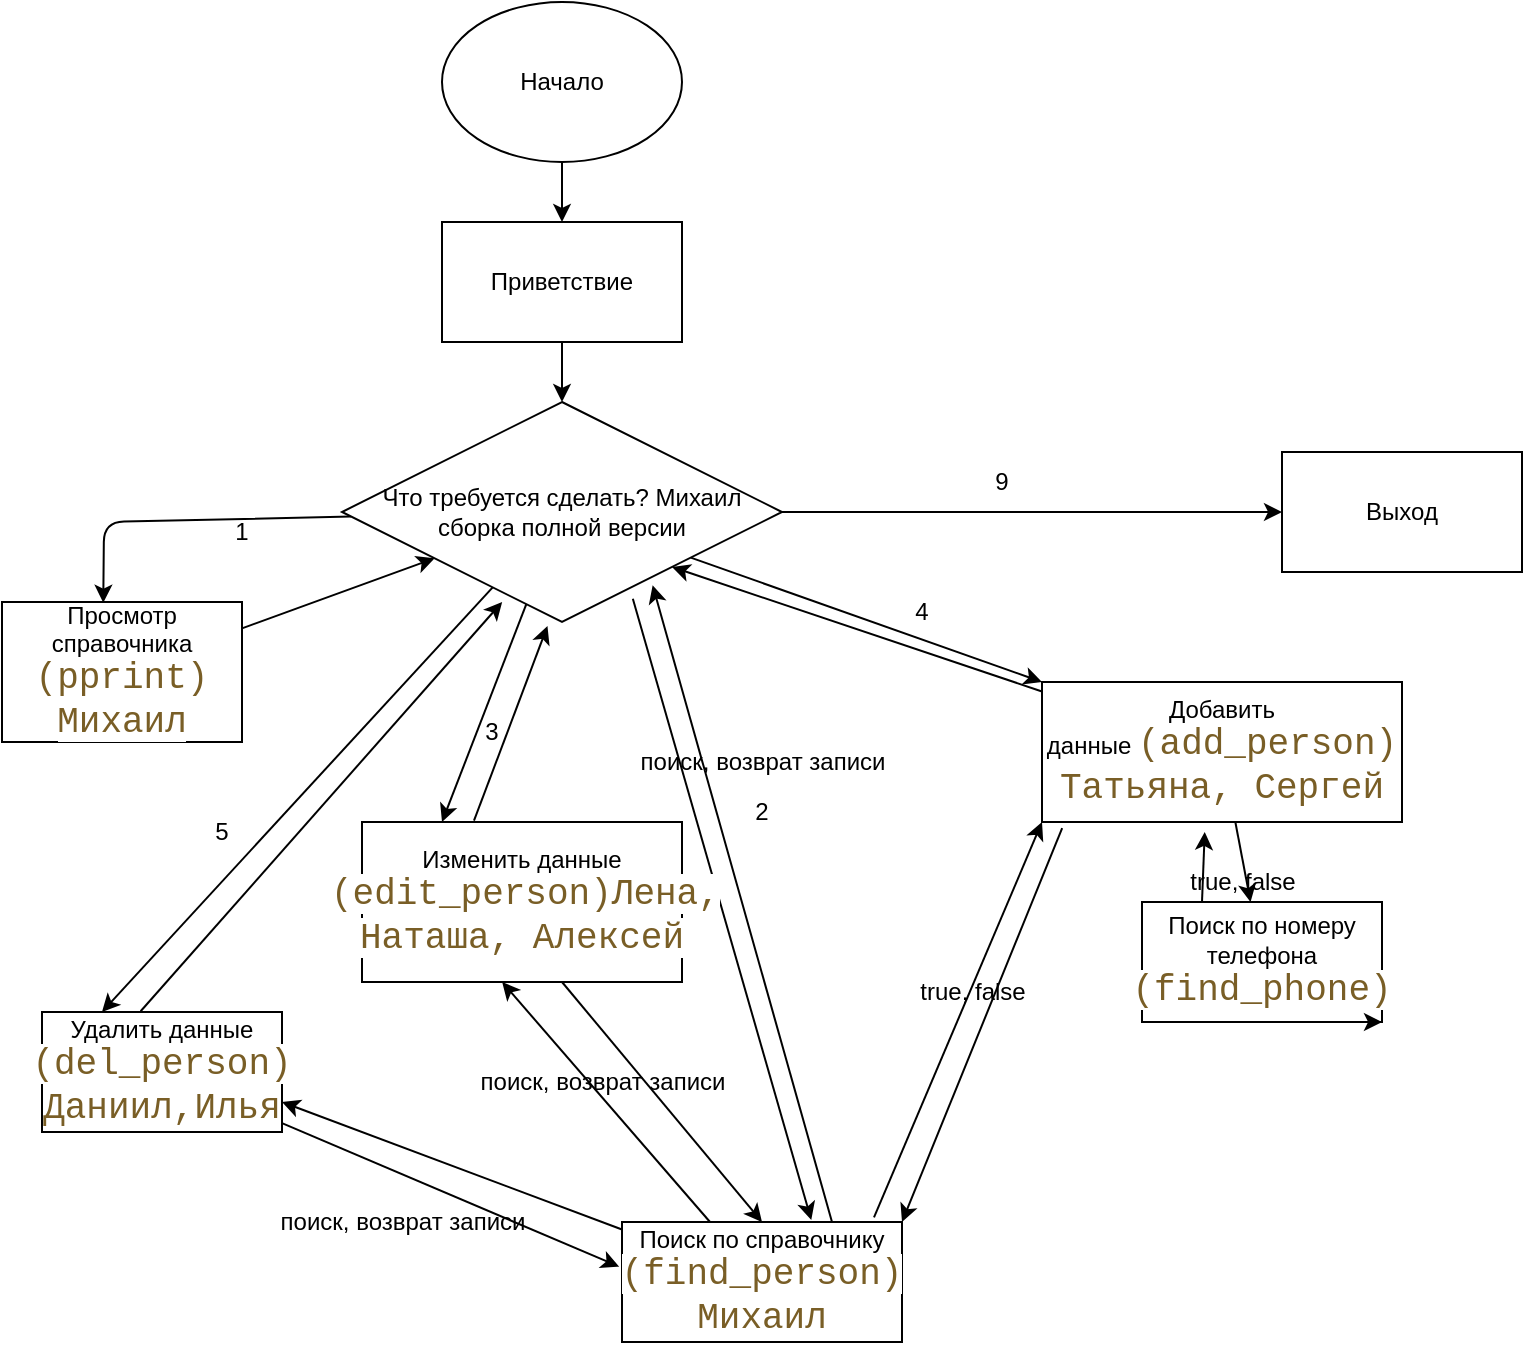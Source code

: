 <mxfile>
    <diagram id="zbpFL1Z43aDmAp2G8Pmw" name="Page-1">
        <mxGraphModel dx="1016" dy="353" grid="1" gridSize="10" guides="1" tooltips="1" connect="1" arrows="1" fold="1" page="1" pageScale="1" pageWidth="827" pageHeight="1169" math="0" shadow="0">
            <root>
                <mxCell id="0"/>
                <mxCell id="1" parent="0"/>
                <mxCell id="3" style="edgeStyle=none;html=1;" edge="1" parent="1" source="2" target="4">
                    <mxGeometry relative="1" as="geometry">
                        <mxPoint x="280" y="140" as="targetPoint"/>
                    </mxGeometry>
                </mxCell>
                <mxCell id="2" value="Начало" style="ellipse;whiteSpace=wrap;html=1;" vertex="1" parent="1">
                    <mxGeometry x="220" y="20" width="120" height="80" as="geometry"/>
                </mxCell>
                <mxCell id="5" style="edgeStyle=none;html=1;" edge="1" parent="1" source="4" target="6">
                    <mxGeometry relative="1" as="geometry">
                        <mxPoint x="280" y="230" as="targetPoint"/>
                    </mxGeometry>
                </mxCell>
                <mxCell id="4" value="Приветствие" style="rounded=0;whiteSpace=wrap;html=1;" vertex="1" parent="1">
                    <mxGeometry x="220" y="130" width="120" height="60" as="geometry"/>
                </mxCell>
                <mxCell id="9" style="edgeStyle=none;html=1;entryX=0.422;entryY=0.005;entryDx=0;entryDy=0;entryPerimeter=0;" edge="1" parent="1" source="6" target="7">
                    <mxGeometry relative="1" as="geometry">
                        <Array as="points">
                            <mxPoint x="51" y="280"/>
                        </Array>
                    </mxGeometry>
                </mxCell>
                <mxCell id="17" style="edgeStyle=none;html=1;entryX=0.25;entryY=0;entryDx=0;entryDy=0;" edge="1" parent="1" source="6" target="16">
                    <mxGeometry relative="1" as="geometry"/>
                </mxCell>
                <mxCell id="20" style="edgeStyle=none;html=1;entryX=0;entryY=0;entryDx=0;entryDy=0;" edge="1" parent="1" source="6" target="19">
                    <mxGeometry relative="1" as="geometry"/>
                </mxCell>
                <mxCell id="23" style="edgeStyle=none;html=1;entryX=0.25;entryY=0;entryDx=0;entryDy=0;" edge="1" parent="1" source="6" target="22">
                    <mxGeometry relative="1" as="geometry"/>
                </mxCell>
                <mxCell id="26" style="edgeStyle=none;html=1;" edge="1" parent="1" source="6" target="25">
                    <mxGeometry relative="1" as="geometry"/>
                </mxCell>
                <mxCell id="47" style="edgeStyle=none;html=1;entryX=0.676;entryY=-0.017;entryDx=0;entryDy=0;entryPerimeter=0;exitX=0.661;exitY=0.894;exitDx=0;exitDy=0;exitPerimeter=0;" edge="1" parent="1" source="6" target="12">
                    <mxGeometry relative="1" as="geometry"/>
                </mxCell>
                <mxCell id="6" value="Что требуется сделать? Михаил сборка полной версии" style="rhombus;whiteSpace=wrap;html=1;" vertex="1" parent="1">
                    <mxGeometry x="170" y="220" width="220" height="110" as="geometry"/>
                </mxCell>
                <mxCell id="29" style="edgeStyle=none;html=1;" edge="1" parent="1" source="7" target="6">
                    <mxGeometry relative="1" as="geometry"/>
                </mxCell>
                <mxCell id="7" value="Просмотр справочника &lt;span style=&quot;color: rgb(121 , 94 , 38) ; background-color: rgb(255 , 255 , 255) ; font-family: &amp;#34;consolas&amp;#34; , &amp;#34;courier new&amp;#34; , monospace ; font-size: 18px&quot;&gt;(pprint) Михаил&lt;/span&gt;" style="rounded=0;whiteSpace=wrap;html=1;" vertex="1" parent="1">
                    <mxGeometry y="320" width="120" height="70" as="geometry"/>
                </mxCell>
                <mxCell id="10" value="1" style="text;html=1;strokeColor=none;fillColor=none;align=center;verticalAlign=middle;whiteSpace=wrap;rounded=0;" vertex="1" parent="1">
                    <mxGeometry x="90" y="270" width="60" height="30" as="geometry"/>
                </mxCell>
                <mxCell id="31" style="edgeStyle=none;html=1;entryX=0.706;entryY=0.833;entryDx=0;entryDy=0;entryPerimeter=0;exitX=0.75;exitY=0;exitDx=0;exitDy=0;" edge="1" parent="1" source="12" target="6">
                    <mxGeometry relative="1" as="geometry"/>
                </mxCell>
                <mxCell id="35" style="edgeStyle=none;html=1;entryX=0.438;entryY=1;entryDx=0;entryDy=0;entryPerimeter=0;" edge="1" parent="1" source="12" target="16">
                    <mxGeometry relative="1" as="geometry"/>
                </mxCell>
                <mxCell id="38" style="edgeStyle=none;html=1;entryX=0;entryY=1;entryDx=0;entryDy=0;exitX=0.9;exitY=-0.039;exitDx=0;exitDy=0;exitPerimeter=0;" edge="1" parent="1" source="12" target="19">
                    <mxGeometry relative="1" as="geometry">
                        <Array as="points"/>
                    </mxGeometry>
                </mxCell>
                <mxCell id="44" style="edgeStyle=none;html=1;entryX=1;entryY=0.75;entryDx=0;entryDy=0;" edge="1" parent="1" source="12" target="22">
                    <mxGeometry relative="1" as="geometry"/>
                </mxCell>
                <mxCell id="12" value="Поиск по справочнику &lt;span style=&quot;color: rgb(121 , 94 , 38) ; background-color: rgb(255 , 255 , 255) ; font-family: &amp;#34;consolas&amp;#34; , &amp;#34;courier new&amp;#34; , monospace ; font-size: 18px&quot;&gt;(&lt;/span&gt;&lt;span style=&quot;color: rgb(121 , 94 , 38) ; background-color: rgb(255 , 255 , 255) ; font-family: &amp;#34;consolas&amp;#34; , &amp;#34;courier new&amp;#34; , monospace ; font-size: 18px&quot;&gt;find_person) Михаил&lt;/span&gt;" style="rounded=0;whiteSpace=wrap;html=1;" vertex="1" parent="1">
                    <mxGeometry x="310" y="630" width="140" height="60" as="geometry"/>
                </mxCell>
                <mxCell id="14" value="2" style="text;html=1;strokeColor=none;fillColor=none;align=center;verticalAlign=middle;whiteSpace=wrap;rounded=0;" vertex="1" parent="1">
                    <mxGeometry x="350" y="410" width="60" height="30" as="geometry"/>
                </mxCell>
                <mxCell id="32" style="edgeStyle=none;html=1;entryX=0.5;entryY=0;entryDx=0;entryDy=0;" edge="1" parent="1" target="12">
                    <mxGeometry relative="1" as="geometry">
                        <mxPoint x="280" y="510" as="sourcePoint"/>
                    </mxGeometry>
                </mxCell>
                <mxCell id="50" style="edgeStyle=none;html=1;exitX=0.35;exitY=-0.008;exitDx=0;exitDy=0;exitPerimeter=0;entryX=0.467;entryY=1.018;entryDx=0;entryDy=0;entryPerimeter=0;" edge="1" parent="1" source="16" target="6">
                    <mxGeometry relative="1" as="geometry">
                        <mxPoint x="280" y="340" as="targetPoint"/>
                    </mxGeometry>
                </mxCell>
                <mxCell id="16" value="Изменить данные&lt;br&gt;&amp;nbsp;&lt;span style=&quot;color: rgb(121 , 94 , 38) ; background-color: rgb(255 , 255 , 255) ; font-family: &amp;#34;consolas&amp;#34; , &amp;#34;courier new&amp;#34; , monospace ; font-size: 18px&quot;&gt;(&lt;/span&gt;&lt;span style=&quot;color: rgb(121 , 94 , 38) ; background-color: rgb(255 , 255 , 255) ; font-family: &amp;#34;consolas&amp;#34; , &amp;#34;courier new&amp;#34; , monospace ; font-size: 18px&quot;&gt;edit_person)Лена, Наташа, Алексей&lt;/span&gt;" style="rounded=0;whiteSpace=wrap;html=1;" vertex="1" parent="1">
                    <mxGeometry x="180" y="430" width="160" height="80" as="geometry"/>
                </mxCell>
                <mxCell id="18" value="3" style="text;html=1;strokeColor=none;fillColor=none;align=center;verticalAlign=middle;whiteSpace=wrap;rounded=0;" vertex="1" parent="1">
                    <mxGeometry x="210" y="370" width="70" height="30" as="geometry"/>
                </mxCell>
                <mxCell id="33" style="edgeStyle=none;html=1;" edge="1" parent="1" source="19" target="34">
                    <mxGeometry relative="1" as="geometry">
                        <mxPoint x="600" y="480" as="targetPoint"/>
                    </mxGeometry>
                </mxCell>
                <mxCell id="37" style="edgeStyle=none;html=1;entryX=1;entryY=0;entryDx=0;entryDy=0;exitX=0.056;exitY=1.043;exitDx=0;exitDy=0;exitPerimeter=0;" edge="1" parent="1" source="19" target="12">
                    <mxGeometry relative="1" as="geometry">
                        <Array as="points"/>
                    </mxGeometry>
                </mxCell>
                <mxCell id="52" style="edgeStyle=none;html=1;entryX=1;entryY=1;entryDx=0;entryDy=0;" edge="1" parent="1" source="19" target="6">
                    <mxGeometry relative="1" as="geometry"/>
                </mxCell>
                <mxCell id="19" value="Добавить данные&amp;nbsp;&lt;span style=&quot;color: rgb(121 , 94 , 38) ; background-color: rgb(255 , 255 , 255) ; font-family: &amp;#34;consolas&amp;#34; , &amp;#34;courier new&amp;#34; , monospace ; font-size: 18px&quot;&gt;(&lt;/span&gt;&lt;span style=&quot;color: rgb(121 , 94 , 38) ; background-color: rgb(255 , 255 , 255) ; font-family: &amp;#34;consolas&amp;#34; , &amp;#34;courier new&amp;#34; , monospace ; font-size: 18px&quot;&gt;add_person) Татьяна, Сергей&lt;/span&gt;" style="rounded=0;whiteSpace=wrap;html=1;" vertex="1" parent="1">
                    <mxGeometry x="520" y="360" width="180" height="70" as="geometry"/>
                </mxCell>
                <mxCell id="21" value="4" style="text;html=1;strokeColor=none;fillColor=none;align=center;verticalAlign=middle;whiteSpace=wrap;rounded=0;" vertex="1" parent="1">
                    <mxGeometry x="430" y="310" width="60" height="30" as="geometry"/>
                </mxCell>
                <mxCell id="42" style="edgeStyle=none;html=1;entryX=-0.01;entryY=0.372;entryDx=0;entryDy=0;entryPerimeter=0;" edge="1" parent="1" source="22" target="12">
                    <mxGeometry relative="1" as="geometry">
                        <mxPoint x="300" y="650" as="targetPoint"/>
                    </mxGeometry>
                </mxCell>
                <mxCell id="51" style="edgeStyle=none;html=1;exitX=0.411;exitY=-0.006;exitDx=0;exitDy=0;exitPerimeter=0;entryX=0.364;entryY=0.909;entryDx=0;entryDy=0;entryPerimeter=0;" edge="1" parent="1" source="22" target="6">
                    <mxGeometry relative="1" as="geometry"/>
                </mxCell>
                <mxCell id="22" value="Удалить данные &lt;span style=&quot;color: rgb(121 , 94 , 38) ; background-color: rgb(255 , 255 , 255) ; font-family: &amp;#34;consolas&amp;#34; , &amp;#34;courier new&amp;#34; , monospace ; font-size: 18px&quot;&gt;(del_person) Даниил,Илья&lt;/span&gt;" style="rounded=0;whiteSpace=wrap;html=1;" vertex="1" parent="1">
                    <mxGeometry x="20" y="525" width="120" height="60" as="geometry"/>
                </mxCell>
                <mxCell id="24" value="5" style="text;html=1;strokeColor=none;fillColor=none;align=center;verticalAlign=middle;whiteSpace=wrap;rounded=0;" vertex="1" parent="1">
                    <mxGeometry x="80" y="420" width="60" height="30" as="geometry"/>
                </mxCell>
                <mxCell id="25" value="Выход" style="rounded=0;whiteSpace=wrap;html=1;" vertex="1" parent="1">
                    <mxGeometry x="640" y="245" width="120" height="60" as="geometry"/>
                </mxCell>
                <mxCell id="27" value="9" style="text;html=1;strokeColor=none;fillColor=none;align=center;verticalAlign=middle;whiteSpace=wrap;rounded=0;" vertex="1" parent="1">
                    <mxGeometry x="470" y="245" width="60" height="30" as="geometry"/>
                </mxCell>
                <mxCell id="36" style="edgeStyle=none;html=1;entryX=0.452;entryY=1.071;entryDx=0;entryDy=0;entryPerimeter=0;exitX=0.25;exitY=0;exitDx=0;exitDy=0;" edge="1" parent="1" source="34" target="19">
                    <mxGeometry relative="1" as="geometry"/>
                </mxCell>
                <mxCell id="34" value="Поиск по номеру телефона &lt;span style=&quot;color: rgb(121 , 94 , 38) ; background-color: rgb(255 , 255 , 255) ; font-family: &amp;#34;consolas&amp;#34; , &amp;#34;courier new&amp;#34; , monospace ; font-size: 18px&quot;&gt;(find_phone)&lt;/span&gt;" style="rounded=0;whiteSpace=wrap;html=1;" vertex="1" parent="1">
                    <mxGeometry x="570" y="470" width="120" height="60" as="geometry"/>
                </mxCell>
                <mxCell id="39" value="true, false" style="text;html=1;align=center;verticalAlign=middle;resizable=0;points=[];autosize=1;strokeColor=none;fillColor=none;" vertex="1" parent="1">
                    <mxGeometry x="450" y="505" width="70" height="20" as="geometry"/>
                </mxCell>
                <mxCell id="40" value="true, false" style="text;html=1;align=center;verticalAlign=middle;resizable=0;points=[];autosize=1;strokeColor=none;fillColor=none;" vertex="1" parent="1">
                    <mxGeometry x="585" y="450" width="70" height="20" as="geometry"/>
                </mxCell>
                <mxCell id="41" value="поиск, возврат записи" style="text;html=1;align=center;verticalAlign=middle;resizable=0;points=[];autosize=1;strokeColor=none;fillColor=none;" vertex="1" parent="1">
                    <mxGeometry x="130" y="620" width="140" height="20" as="geometry"/>
                </mxCell>
                <mxCell id="43" style="edgeStyle=none;html=1;exitX=0.75;exitY=1;exitDx=0;exitDy=0;entryX=1;entryY=1;entryDx=0;entryDy=0;" edge="1" parent="1" source="34" target="34">
                    <mxGeometry relative="1" as="geometry"/>
                </mxCell>
                <mxCell id="48" value="поиск, возврат записи" style="text;html=1;align=center;verticalAlign=middle;resizable=0;points=[];autosize=1;strokeColor=none;fillColor=none;" vertex="1" parent="1">
                    <mxGeometry x="310" y="390" width="140" height="20" as="geometry"/>
                </mxCell>
                <mxCell id="49" value="поиск, возврат записи" style="text;html=1;align=center;verticalAlign=middle;resizable=0;points=[];autosize=1;strokeColor=none;fillColor=none;" vertex="1" parent="1">
                    <mxGeometry x="230" y="550" width="140" height="20" as="geometry"/>
                </mxCell>
            </root>
        </mxGraphModel>
    </diagram>
</mxfile>